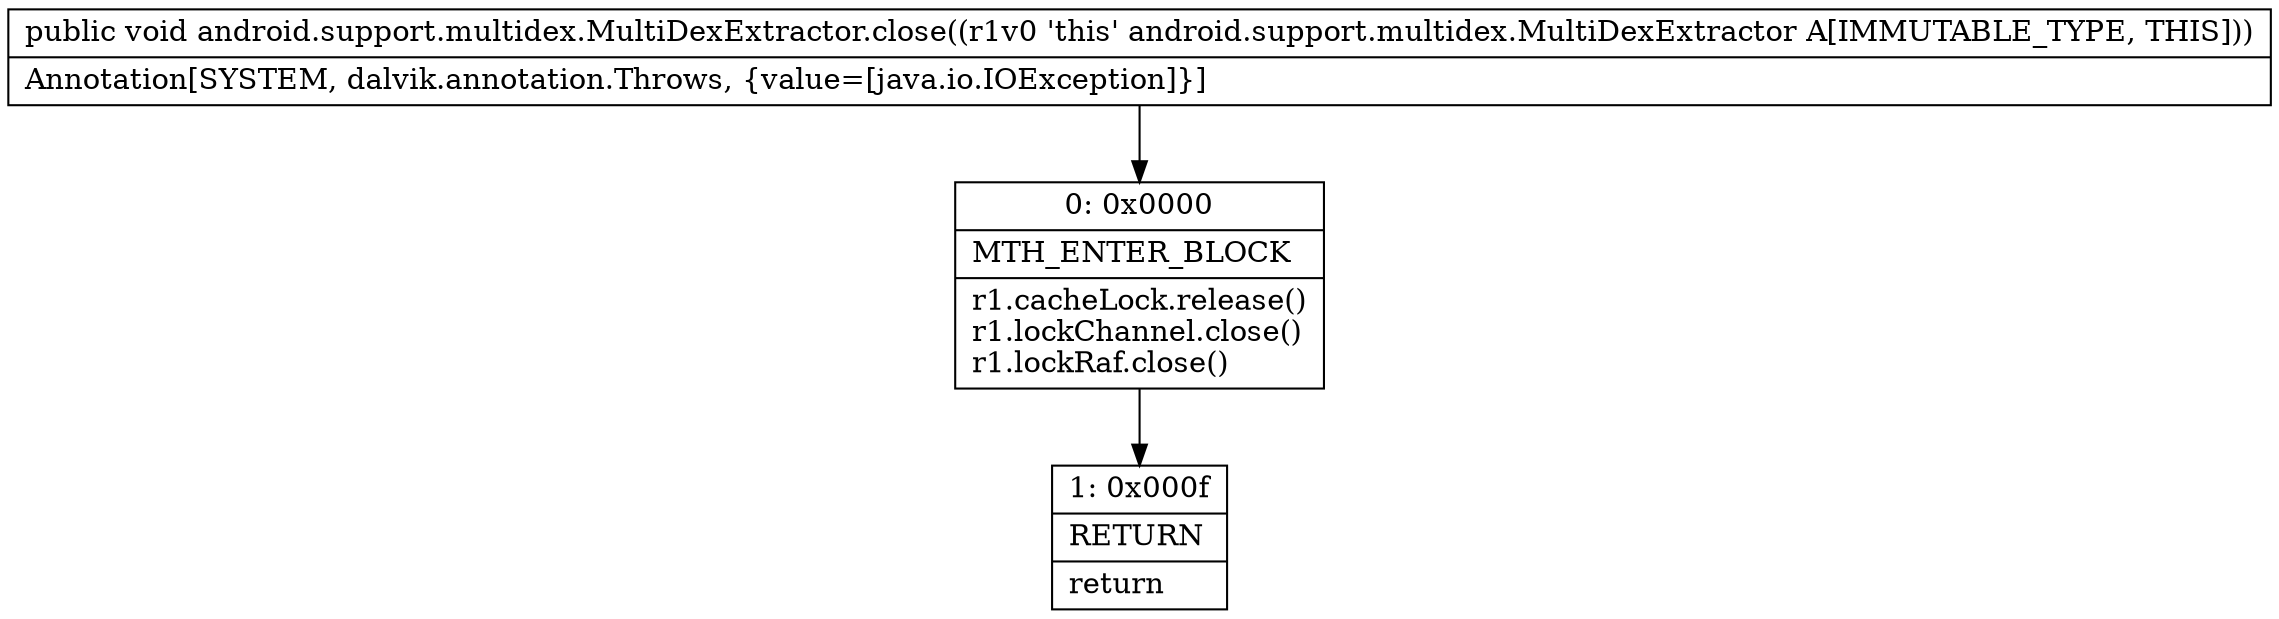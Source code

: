 digraph "CFG forandroid.support.multidex.MultiDexExtractor.close()V" {
Node_0 [shape=record,label="{0\:\ 0x0000|MTH_ENTER_BLOCK\l|r1.cacheLock.release()\lr1.lockChannel.close()\lr1.lockRaf.close()\l}"];
Node_1 [shape=record,label="{1\:\ 0x000f|RETURN\l|return\l}"];
MethodNode[shape=record,label="{public void android.support.multidex.MultiDexExtractor.close((r1v0 'this' android.support.multidex.MultiDexExtractor A[IMMUTABLE_TYPE, THIS]))  | Annotation[SYSTEM, dalvik.annotation.Throws, \{value=[java.io.IOException]\}]\l}"];
MethodNode -> Node_0;
Node_0 -> Node_1;
}

